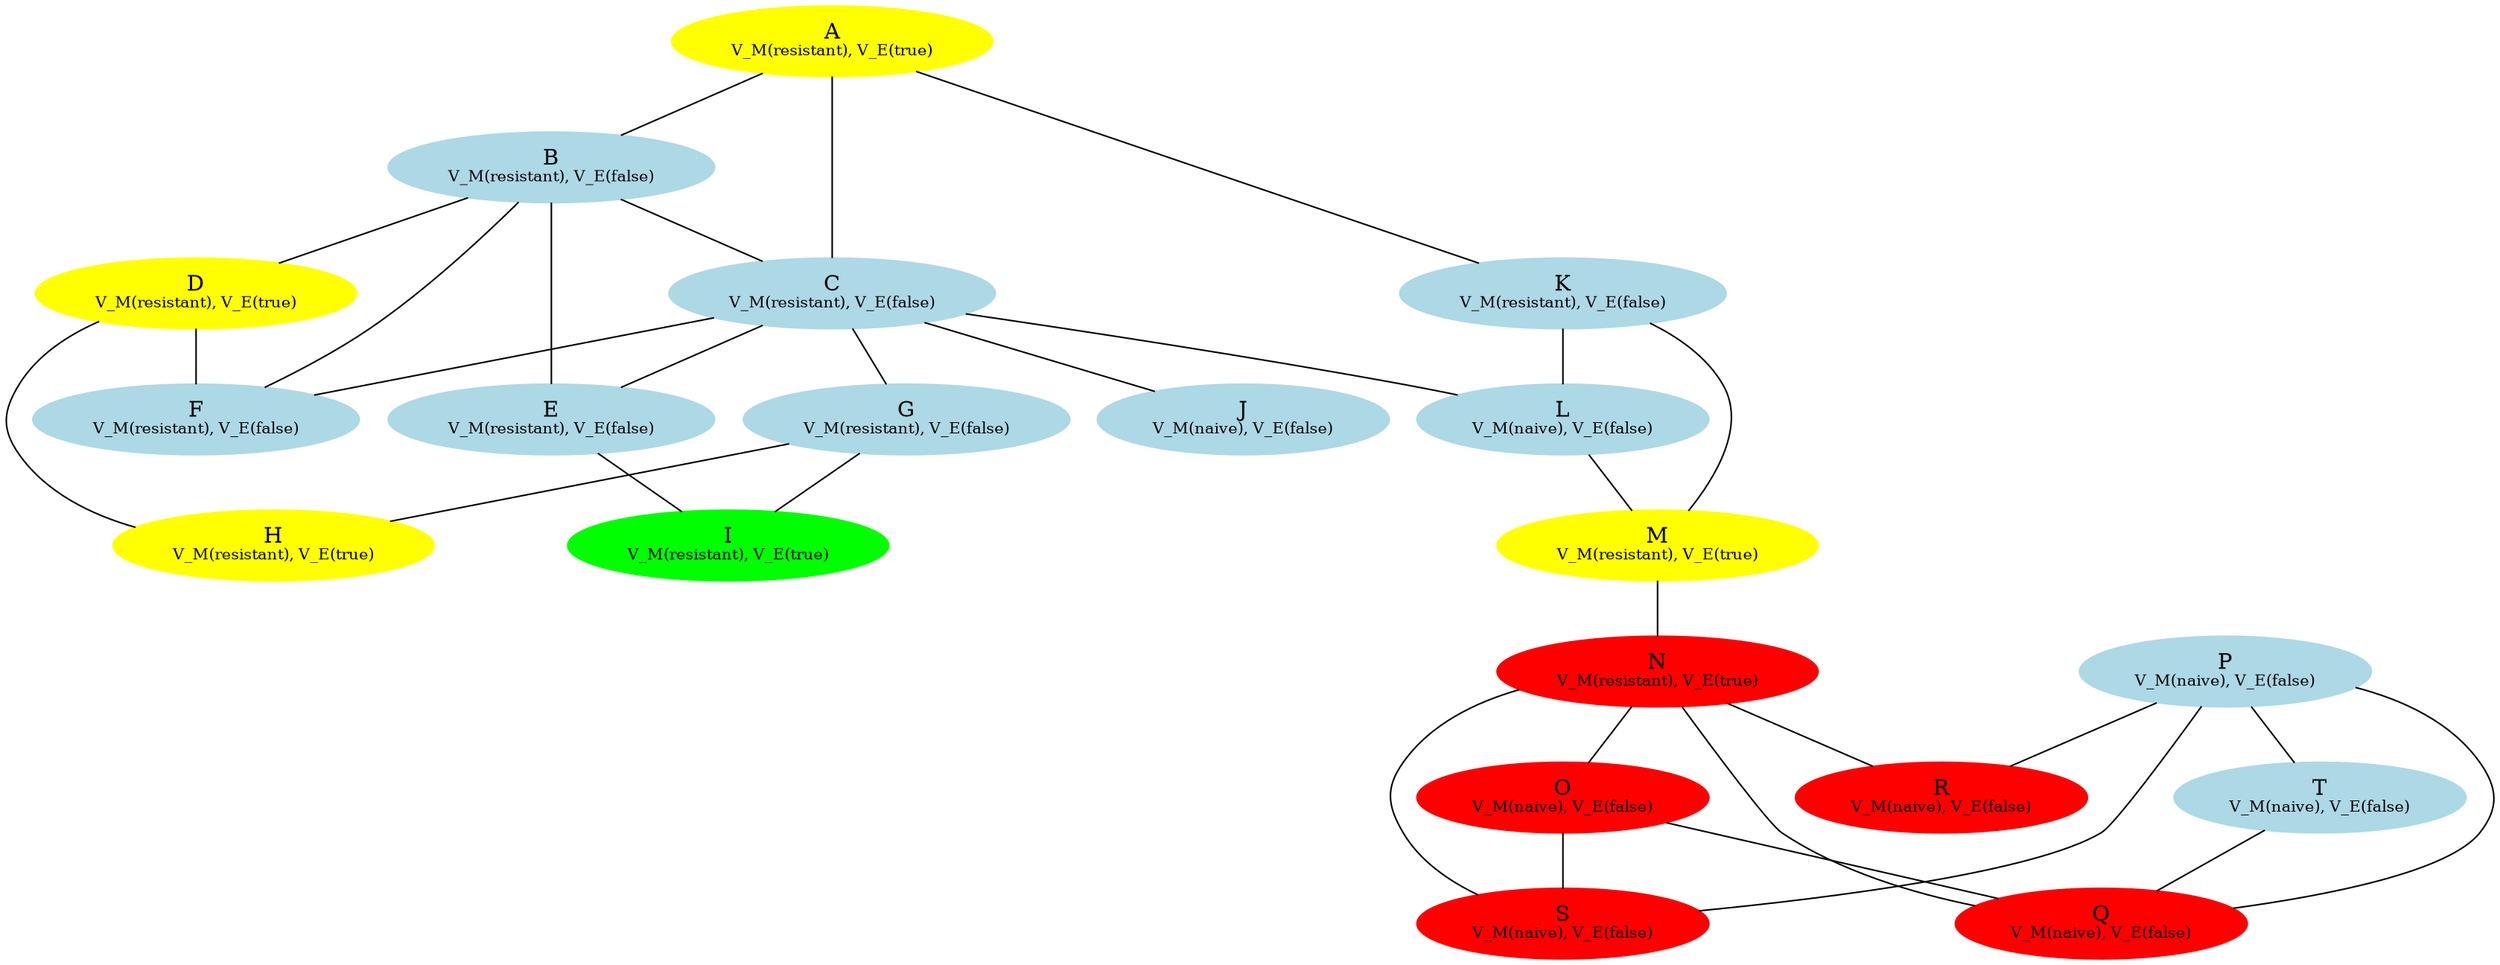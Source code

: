graph {
 rankdir=TB;
A[label=<A<BR /><FONT POINT-SIZE="10">V_M(resistant), V_E(true)</FONT>>,style=filled, color=yellow];
B[label=<B<BR /><FONT POINT-SIZE="10">V_M(resistant), V_E(false)</FONT>>,style=filled, color=lightblue];
C[label=<C<BR /><FONT POINT-SIZE="10">V_M(resistant), V_E(false)</FONT>>,style=filled, color=lightblue];
D[label=<D<BR /><FONT POINT-SIZE="10">V_M(resistant), V_E(true)</FONT>>,style=filled, color=yellow];
E[label=<E<BR /><FONT POINT-SIZE="10">V_M(resistant), V_E(false)</FONT>>,style=filled, color=lightblue];
F[label=<F<BR /><FONT POINT-SIZE="10">V_M(resistant), V_E(false)</FONT>>,style=filled, color=lightblue];
G[label=<G<BR /><FONT POINT-SIZE="10">V_M(resistant), V_E(false)</FONT>>,style=filled, color=lightblue];
H[label=<H<BR /><FONT POINT-SIZE="10">V_M(resistant), V_E(true)</FONT>>,style=filled, color=yellow];
I[label=<I<BR /><FONT POINT-SIZE="10">V_M(resistant), V_E(true)</FONT>>,style=filled, color=green];
J[label=<J<BR /><FONT POINT-SIZE="10">V_M(naive), V_E(false)</FONT>>,style=filled, color=lightblue];
K[label=<K<BR /><FONT POINT-SIZE="10">V_M(resistant), V_E(false)</FONT>>,style=filled, color=lightblue];
L[label=<L<BR /><FONT POINT-SIZE="10">V_M(naive), V_E(false)</FONT>>,style=filled, color=lightblue];
M[label=<M<BR /><FONT POINT-SIZE="10">V_M(resistant), V_E(true)</FONT>>,style=filled, color=yellow];
N[label=<N<BR /><FONT POINT-SIZE="10">V_M(resistant), V_E(true)</FONT>>,style=filled, color=red];
O[label=<O<BR /><FONT POINT-SIZE="10">V_M(naive), V_E(false)</FONT>>,style=filled, color=red];
P[label=<P<BR /><FONT POINT-SIZE="10">V_M(naive), V_E(false)</FONT>>,style=filled, color=lightblue];
Q[label=<Q<BR /><FONT POINT-SIZE="10">V_M(naive), V_E(false)</FONT>>,style=filled, color=red];
R[label=<R<BR /><FONT POINT-SIZE="10">V_M(naive), V_E(false)</FONT>>,style=filled, color=red];
S[label=<S<BR /><FONT POINT-SIZE="10">V_M(naive), V_E(false)</FONT>>,style=filled, color=red];
T[label=<T<BR /><FONT POINT-SIZE="10">V_M(naive), V_E(false)</FONT>>,style=filled, color=lightblue];
A -- {{B C K }}
B -- {{D E C F }}
C -- {{F G E L J }}
D -- {{H F }}
E -- {{I }}
F -- {{}}
G -- {{H I }}
H -- {{}}
I -- {{}}
J -- {{}}
K -- {{L M }}
L -- {{M }}
M -- {{N }}
N -- {{R Q O S }}
O -- {{Q S }}
P -- {{T S Q R }}
Q -- {{}}
R -- {{}}
S -- {{}}
T -- {{Q }}
}